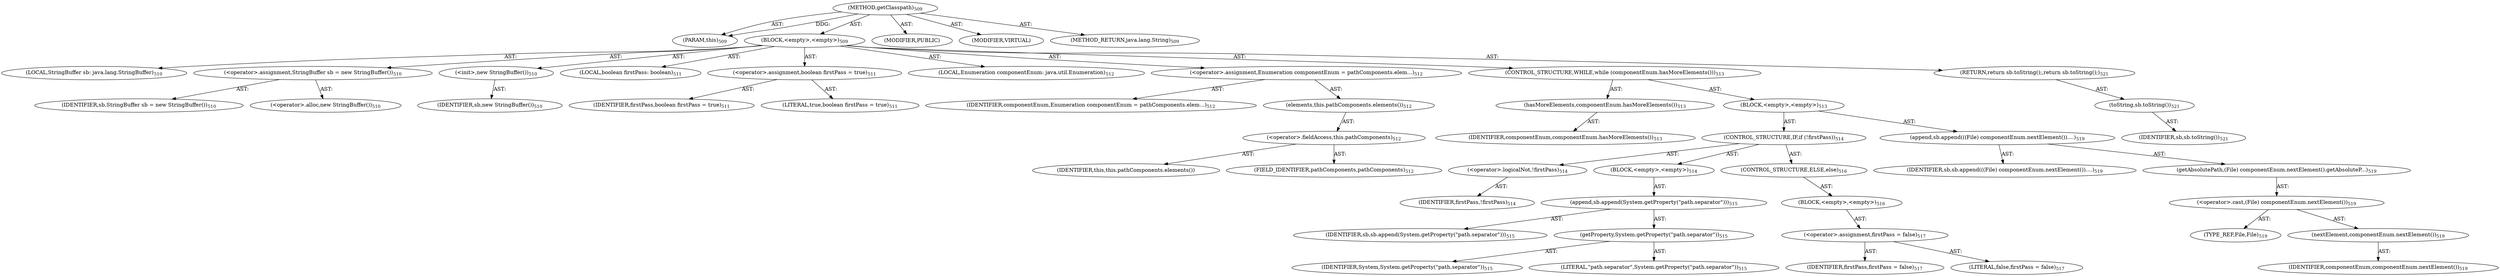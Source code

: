 digraph "getClasspath" {  
"111669149714" [label = <(METHOD,getClasspath)<SUB>509</SUB>> ]
"115964117046" [label = <(PARAM,this)<SUB>509</SUB>> ]
"25769803815" [label = <(BLOCK,&lt;empty&gt;,&lt;empty&gt;)<SUB>509</SUB>> ]
"94489280523" [label = <(LOCAL,StringBuffer sb: java.lang.StringBuffer)<SUB>510</SUB>> ]
"30064771286" [label = <(&lt;operator&gt;.assignment,StringBuffer sb = new StringBuffer())<SUB>510</SUB>> ]
"68719476941" [label = <(IDENTIFIER,sb,StringBuffer sb = new StringBuffer())<SUB>510</SUB>> ]
"30064771287" [label = <(&lt;operator&gt;.alloc,new StringBuffer())<SUB>510</SUB>> ]
"30064771288" [label = <(&lt;init&gt;,new StringBuffer())<SUB>510</SUB>> ]
"68719476942" [label = <(IDENTIFIER,sb,new StringBuffer())<SUB>510</SUB>> ]
"94489280524" [label = <(LOCAL,boolean firstPass: boolean)<SUB>511</SUB>> ]
"30064771289" [label = <(&lt;operator&gt;.assignment,boolean firstPass = true)<SUB>511</SUB>> ]
"68719476943" [label = <(IDENTIFIER,firstPass,boolean firstPass = true)<SUB>511</SUB>> ]
"90194313254" [label = <(LITERAL,true,boolean firstPass = true)<SUB>511</SUB>> ]
"94489280525" [label = <(LOCAL,Enumeration componentEnum: java.util.Enumeration)<SUB>512</SUB>> ]
"30064771290" [label = <(&lt;operator&gt;.assignment,Enumeration componentEnum = pathComponents.elem...)<SUB>512</SUB>> ]
"68719476944" [label = <(IDENTIFIER,componentEnum,Enumeration componentEnum = pathComponents.elem...)<SUB>512</SUB>> ]
"30064771291" [label = <(elements,this.pathComponents.elements())<SUB>512</SUB>> ]
"30064771292" [label = <(&lt;operator&gt;.fieldAccess,this.pathComponents)<SUB>512</SUB>> ]
"68719476945" [label = <(IDENTIFIER,this,this.pathComponents.elements())> ]
"55834574923" [label = <(FIELD_IDENTIFIER,pathComponents,pathComponents)<SUB>512</SUB>> ]
"47244640274" [label = <(CONTROL_STRUCTURE,WHILE,while (componentEnum.hasMoreElements()))<SUB>513</SUB>> ]
"30064771293" [label = <(hasMoreElements,componentEnum.hasMoreElements())<SUB>513</SUB>> ]
"68719476946" [label = <(IDENTIFIER,componentEnum,componentEnum.hasMoreElements())<SUB>513</SUB>> ]
"25769803816" [label = <(BLOCK,&lt;empty&gt;,&lt;empty&gt;)<SUB>513</SUB>> ]
"47244640275" [label = <(CONTROL_STRUCTURE,IF,if (!firstPass))<SUB>514</SUB>> ]
"30064771294" [label = <(&lt;operator&gt;.logicalNot,!firstPass)<SUB>514</SUB>> ]
"68719476947" [label = <(IDENTIFIER,firstPass,!firstPass)<SUB>514</SUB>> ]
"25769803817" [label = <(BLOCK,&lt;empty&gt;,&lt;empty&gt;)<SUB>514</SUB>> ]
"30064771295" [label = <(append,sb.append(System.getProperty(&quot;path.separator&quot;)))<SUB>515</SUB>> ]
"68719476948" [label = <(IDENTIFIER,sb,sb.append(System.getProperty(&quot;path.separator&quot;)))<SUB>515</SUB>> ]
"30064771296" [label = <(getProperty,System.getProperty(&quot;path.separator&quot;))<SUB>515</SUB>> ]
"68719476949" [label = <(IDENTIFIER,System,System.getProperty(&quot;path.separator&quot;))<SUB>515</SUB>> ]
"90194313255" [label = <(LITERAL,&quot;path.separator&quot;,System.getProperty(&quot;path.separator&quot;))<SUB>515</SUB>> ]
"47244640276" [label = <(CONTROL_STRUCTURE,ELSE,else)<SUB>516</SUB>> ]
"25769803818" [label = <(BLOCK,&lt;empty&gt;,&lt;empty&gt;)<SUB>516</SUB>> ]
"30064771297" [label = <(&lt;operator&gt;.assignment,firstPass = false)<SUB>517</SUB>> ]
"68719476950" [label = <(IDENTIFIER,firstPass,firstPass = false)<SUB>517</SUB>> ]
"90194313256" [label = <(LITERAL,false,firstPass = false)<SUB>517</SUB>> ]
"30064771298" [label = <(append,sb.append(((File) componentEnum.nextElement())....)<SUB>519</SUB>> ]
"68719476951" [label = <(IDENTIFIER,sb,sb.append(((File) componentEnum.nextElement())....)<SUB>519</SUB>> ]
"30064771299" [label = <(getAbsolutePath,(File) componentEnum.nextElement().getAbsoluteP...)<SUB>519</SUB>> ]
"30064771300" [label = <(&lt;operator&gt;.cast,(File) componentEnum.nextElement())<SUB>519</SUB>> ]
"180388626433" [label = <(TYPE_REF,File,File)<SUB>519</SUB>> ]
"30064771301" [label = <(nextElement,componentEnum.nextElement())<SUB>519</SUB>> ]
"68719476952" [label = <(IDENTIFIER,componentEnum,componentEnum.nextElement())<SUB>519</SUB>> ]
"146028888066" [label = <(RETURN,return sb.toString();,return sb.toString();)<SUB>521</SUB>> ]
"30064771302" [label = <(toString,sb.toString())<SUB>521</SUB>> ]
"68719476953" [label = <(IDENTIFIER,sb,sb.toString())<SUB>521</SUB>> ]
"133143986233" [label = <(MODIFIER,PUBLIC)> ]
"133143986234" [label = <(MODIFIER,VIRTUAL)> ]
"128849018898" [label = <(METHOD_RETURN,java.lang.String)<SUB>509</SUB>> ]
  "111669149714" -> "115964117046"  [ label = "AST: "] 
  "111669149714" -> "25769803815"  [ label = "AST: "] 
  "111669149714" -> "133143986233"  [ label = "AST: "] 
  "111669149714" -> "133143986234"  [ label = "AST: "] 
  "111669149714" -> "128849018898"  [ label = "AST: "] 
  "25769803815" -> "94489280523"  [ label = "AST: "] 
  "25769803815" -> "30064771286"  [ label = "AST: "] 
  "25769803815" -> "30064771288"  [ label = "AST: "] 
  "25769803815" -> "94489280524"  [ label = "AST: "] 
  "25769803815" -> "30064771289"  [ label = "AST: "] 
  "25769803815" -> "94489280525"  [ label = "AST: "] 
  "25769803815" -> "30064771290"  [ label = "AST: "] 
  "25769803815" -> "47244640274"  [ label = "AST: "] 
  "25769803815" -> "146028888066"  [ label = "AST: "] 
  "30064771286" -> "68719476941"  [ label = "AST: "] 
  "30064771286" -> "30064771287"  [ label = "AST: "] 
  "30064771288" -> "68719476942"  [ label = "AST: "] 
  "30064771289" -> "68719476943"  [ label = "AST: "] 
  "30064771289" -> "90194313254"  [ label = "AST: "] 
  "30064771290" -> "68719476944"  [ label = "AST: "] 
  "30064771290" -> "30064771291"  [ label = "AST: "] 
  "30064771291" -> "30064771292"  [ label = "AST: "] 
  "30064771292" -> "68719476945"  [ label = "AST: "] 
  "30064771292" -> "55834574923"  [ label = "AST: "] 
  "47244640274" -> "30064771293"  [ label = "AST: "] 
  "47244640274" -> "25769803816"  [ label = "AST: "] 
  "30064771293" -> "68719476946"  [ label = "AST: "] 
  "25769803816" -> "47244640275"  [ label = "AST: "] 
  "25769803816" -> "30064771298"  [ label = "AST: "] 
  "47244640275" -> "30064771294"  [ label = "AST: "] 
  "47244640275" -> "25769803817"  [ label = "AST: "] 
  "47244640275" -> "47244640276"  [ label = "AST: "] 
  "30064771294" -> "68719476947"  [ label = "AST: "] 
  "25769803817" -> "30064771295"  [ label = "AST: "] 
  "30064771295" -> "68719476948"  [ label = "AST: "] 
  "30064771295" -> "30064771296"  [ label = "AST: "] 
  "30064771296" -> "68719476949"  [ label = "AST: "] 
  "30064771296" -> "90194313255"  [ label = "AST: "] 
  "47244640276" -> "25769803818"  [ label = "AST: "] 
  "25769803818" -> "30064771297"  [ label = "AST: "] 
  "30064771297" -> "68719476950"  [ label = "AST: "] 
  "30064771297" -> "90194313256"  [ label = "AST: "] 
  "30064771298" -> "68719476951"  [ label = "AST: "] 
  "30064771298" -> "30064771299"  [ label = "AST: "] 
  "30064771299" -> "30064771300"  [ label = "AST: "] 
  "30064771300" -> "180388626433"  [ label = "AST: "] 
  "30064771300" -> "30064771301"  [ label = "AST: "] 
  "30064771301" -> "68719476952"  [ label = "AST: "] 
  "146028888066" -> "30064771302"  [ label = "AST: "] 
  "30064771302" -> "68719476953"  [ label = "AST: "] 
  "111669149714" -> "115964117046"  [ label = "DDG: "] 
}
